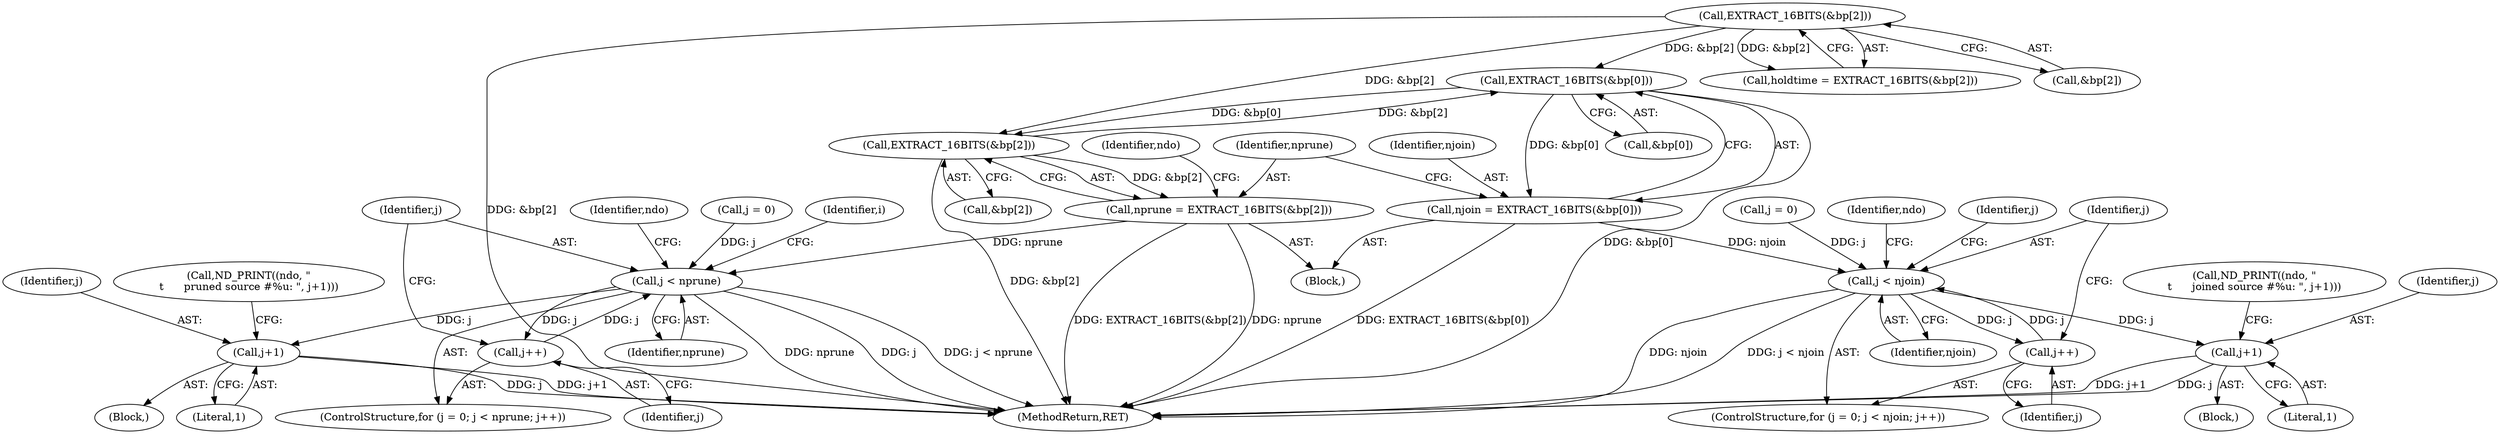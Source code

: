 digraph "0_tcpdump_5dc1860d8267b1e0cb78c9ffa2a40bea2fdb3ddc_4@pointer" {
"1000892" [label="(Call,EXTRACT_16BITS(&bp[0]))"];
"1000899" [label="(Call,EXTRACT_16BITS(&bp[2]))"];
"1000892" [label="(Call,EXTRACT_16BITS(&bp[0]))"];
"1000803" [label="(Call,EXTRACT_16BITS(&bp[2]))"];
"1000890" [label="(Call,njoin = EXTRACT_16BITS(&bp[0]))"];
"1000922" [label="(Call,j < njoin)"];
"1000925" [label="(Call,j++)"];
"1000933" [label="(Call,j+1)"];
"1000897" [label="(Call,nprune = EXTRACT_16BITS(&bp[2]))"];
"1000959" [label="(Call,j < nprune)"];
"1000962" [label="(Call,j++)"];
"1000970" [label="(Call,j+1)"];
"1000960" [label="(Identifier,j)"];
"1000897" [label="(Call,nprune = EXTRACT_16BITS(&bp[2]))"];
"1000918" [label="(ControlStructure,for (j = 0; j < njoin; j++))"];
"1000935" [label="(Literal,1)"];
"1000931" [label="(Block,)"];
"1000934" [label="(Identifier,j)"];
"1000852" [label="(Identifier,i)"];
"1000928" [label="(Call,ND_PRINT((ndo, \"\n\t      joined source #%u: \", j+1)))"];
"1000925" [label="(Call,j++)"];
"1000891" [label="(Identifier,njoin)"];
"1000803" [label="(Call,EXTRACT_16BITS(&bp[2]))"];
"1000801" [label="(Call,holdtime = EXTRACT_16BITS(&bp[2]))"];
"1000898" [label="(Identifier,nprune)"];
"1000967" [label="(Identifier,ndo)"];
"1000900" [label="(Call,&bp[2])"];
"1000930" [label="(Identifier,ndo)"];
"1000924" [label="(Identifier,njoin)"];
"1000956" [label="(Call,j = 0)"];
"1000804" [label="(Call,&bp[2])"];
"1000972" [label="(Literal,1)"];
"1000926" [label="(Identifier,j)"];
"1000955" [label="(ControlStructure,for (j = 0; j < nprune; j++))"];
"1000959" [label="(Call,j < nprune)"];
"1000890" [label="(Call,njoin = EXTRACT_16BITS(&bp[0]))"];
"1000853" [label="(Block,)"];
"1000892" [label="(Call,EXTRACT_16BITS(&bp[0]))"];
"1000962" [label="(Call,j++)"];
"1000906" [label="(Identifier,ndo)"];
"1000893" [label="(Call,&bp[0])"];
"1000970" [label="(Call,j+1)"];
"1000961" [label="(Identifier,nprune)"];
"1000968" [label="(Block,)"];
"1000971" [label="(Identifier,j)"];
"1000957" [label="(Identifier,j)"];
"1000933" [label="(Call,j+1)"];
"1000899" [label="(Call,EXTRACT_16BITS(&bp[2]))"];
"1000922" [label="(Call,j < njoin)"];
"1000923" [label="(Identifier,j)"];
"1001575" [label="(MethodReturn,RET)"];
"1000965" [label="(Call,ND_PRINT((ndo, \"\n\t      pruned source #%u: \", j+1)))"];
"1000963" [label="(Identifier,j)"];
"1000919" [label="(Call,j = 0)"];
"1000892" -> "1000890"  [label="AST: "];
"1000892" -> "1000893"  [label="CFG: "];
"1000893" -> "1000892"  [label="AST: "];
"1000890" -> "1000892"  [label="CFG: "];
"1000892" -> "1001575"  [label="DDG: &bp[0]"];
"1000892" -> "1000890"  [label="DDG: &bp[0]"];
"1000899" -> "1000892"  [label="DDG: &bp[2]"];
"1000803" -> "1000892"  [label="DDG: &bp[2]"];
"1000892" -> "1000899"  [label="DDG: &bp[0]"];
"1000899" -> "1000897"  [label="AST: "];
"1000899" -> "1000900"  [label="CFG: "];
"1000900" -> "1000899"  [label="AST: "];
"1000897" -> "1000899"  [label="CFG: "];
"1000899" -> "1001575"  [label="DDG: &bp[2]"];
"1000899" -> "1000897"  [label="DDG: &bp[2]"];
"1000803" -> "1000899"  [label="DDG: &bp[2]"];
"1000803" -> "1000801"  [label="AST: "];
"1000803" -> "1000804"  [label="CFG: "];
"1000804" -> "1000803"  [label="AST: "];
"1000801" -> "1000803"  [label="CFG: "];
"1000803" -> "1001575"  [label="DDG: &bp[2]"];
"1000803" -> "1000801"  [label="DDG: &bp[2]"];
"1000890" -> "1000853"  [label="AST: "];
"1000891" -> "1000890"  [label="AST: "];
"1000898" -> "1000890"  [label="CFG: "];
"1000890" -> "1001575"  [label="DDG: EXTRACT_16BITS(&bp[0])"];
"1000890" -> "1000922"  [label="DDG: njoin"];
"1000922" -> "1000918"  [label="AST: "];
"1000922" -> "1000924"  [label="CFG: "];
"1000923" -> "1000922"  [label="AST: "];
"1000924" -> "1000922"  [label="AST: "];
"1000930" -> "1000922"  [label="CFG: "];
"1000957" -> "1000922"  [label="CFG: "];
"1000922" -> "1001575"  [label="DDG: njoin"];
"1000922" -> "1001575"  [label="DDG: j < njoin"];
"1000919" -> "1000922"  [label="DDG: j"];
"1000925" -> "1000922"  [label="DDG: j"];
"1000922" -> "1000925"  [label="DDG: j"];
"1000922" -> "1000933"  [label="DDG: j"];
"1000925" -> "1000918"  [label="AST: "];
"1000925" -> "1000926"  [label="CFG: "];
"1000926" -> "1000925"  [label="AST: "];
"1000923" -> "1000925"  [label="CFG: "];
"1000933" -> "1000931"  [label="AST: "];
"1000933" -> "1000935"  [label="CFG: "];
"1000934" -> "1000933"  [label="AST: "];
"1000935" -> "1000933"  [label="AST: "];
"1000928" -> "1000933"  [label="CFG: "];
"1000933" -> "1001575"  [label="DDG: j"];
"1000933" -> "1001575"  [label="DDG: j+1"];
"1000897" -> "1000853"  [label="AST: "];
"1000898" -> "1000897"  [label="AST: "];
"1000906" -> "1000897"  [label="CFG: "];
"1000897" -> "1001575"  [label="DDG: EXTRACT_16BITS(&bp[2])"];
"1000897" -> "1001575"  [label="DDG: nprune"];
"1000897" -> "1000959"  [label="DDG: nprune"];
"1000959" -> "1000955"  [label="AST: "];
"1000959" -> "1000961"  [label="CFG: "];
"1000960" -> "1000959"  [label="AST: "];
"1000961" -> "1000959"  [label="AST: "];
"1000967" -> "1000959"  [label="CFG: "];
"1000852" -> "1000959"  [label="CFG: "];
"1000959" -> "1001575"  [label="DDG: nprune"];
"1000959" -> "1001575"  [label="DDG: j"];
"1000959" -> "1001575"  [label="DDG: j < nprune"];
"1000956" -> "1000959"  [label="DDG: j"];
"1000962" -> "1000959"  [label="DDG: j"];
"1000959" -> "1000962"  [label="DDG: j"];
"1000959" -> "1000970"  [label="DDG: j"];
"1000962" -> "1000955"  [label="AST: "];
"1000962" -> "1000963"  [label="CFG: "];
"1000963" -> "1000962"  [label="AST: "];
"1000960" -> "1000962"  [label="CFG: "];
"1000970" -> "1000968"  [label="AST: "];
"1000970" -> "1000972"  [label="CFG: "];
"1000971" -> "1000970"  [label="AST: "];
"1000972" -> "1000970"  [label="AST: "];
"1000965" -> "1000970"  [label="CFG: "];
"1000970" -> "1001575"  [label="DDG: j"];
"1000970" -> "1001575"  [label="DDG: j+1"];
}
